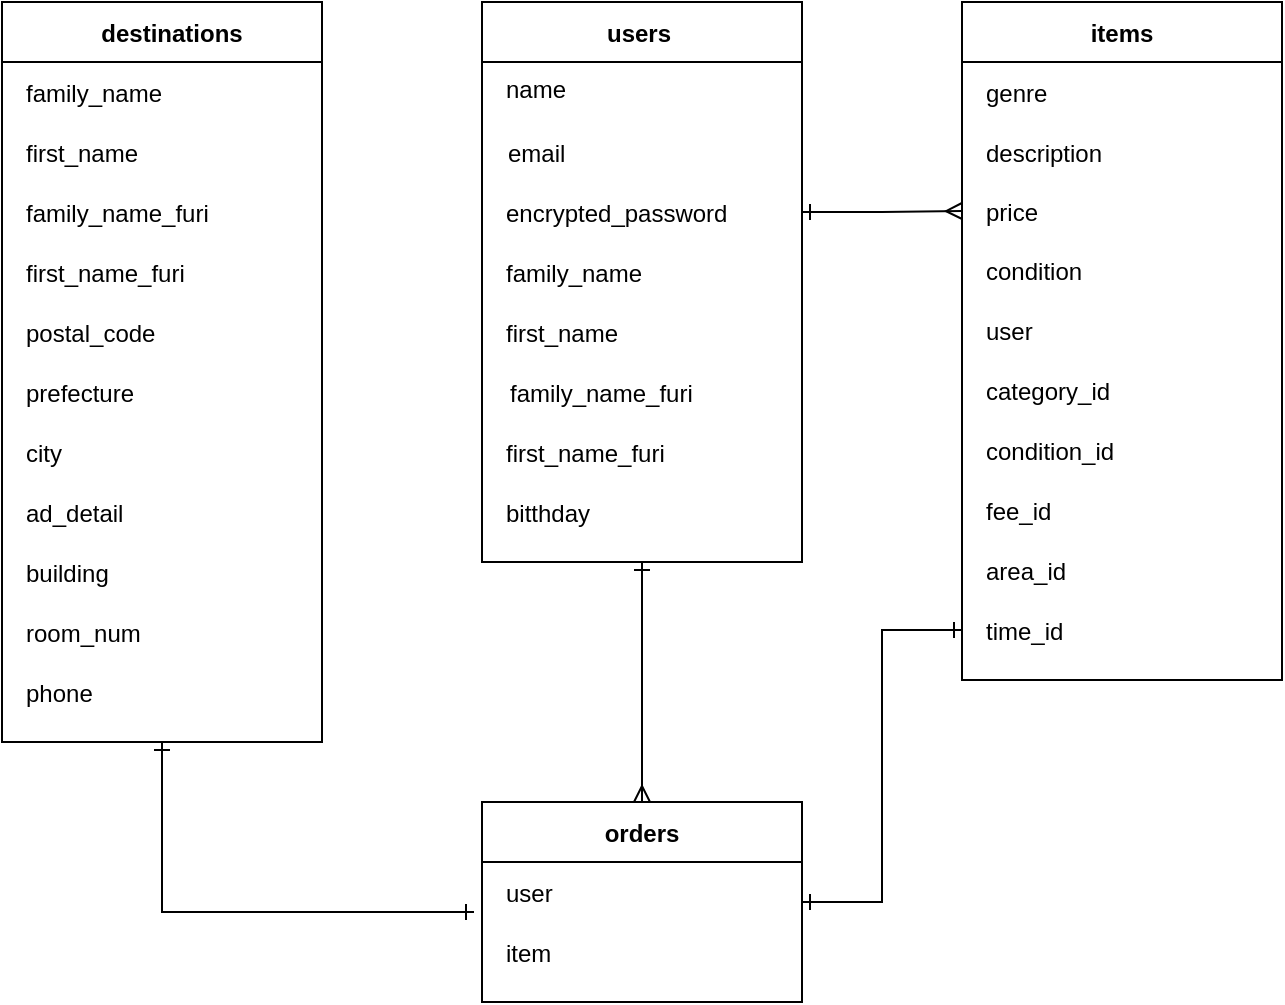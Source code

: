 <mxfile version="14.2.4" type="embed">
    <diagram id="ndYAzAPY2-if833t0blC" name="ページ1">
        <mxGraphModel dx="768" dy="569" grid="1" gridSize="10" guides="0" tooltips="1" connect="1" arrows="1" fold="1" page="1" pageScale="1" pageWidth="827" pageHeight="1169" math="0" shadow="0">
            <root>
                <mxCell id="GGizJYIZAuTWseqo5O5L-0"/>
                <mxCell id="GGizJYIZAuTWseqo5O5L-1" parent="GGizJYIZAuTWseqo5O5L-0"/>
                <mxCell id="5_7F9kkWYthdjwExuxbA-100" style="edgeStyle=orthogonalEdgeStyle;rounded=0;orthogonalLoop=1;jettySize=auto;html=1;exitX=0.5;exitY=1;exitDx=0;exitDy=0;entryX=0.5;entryY=0;entryDx=0;entryDy=0;startArrow=ERone;startFill=0;endArrow=ERmany;endFill=0;" edge="1" parent="GGizJYIZAuTWseqo5O5L-1" source="5_7F9kkWYthdjwExuxbA-0" target="5_7F9kkWYthdjwExuxbA-86">
                    <mxGeometry relative="1" as="geometry"/>
                </mxCell>
                <mxCell id="5_7F9kkWYthdjwExuxbA-0" value="users" style="shape=table;startSize=30;container=1;collapsible=1;childLayout=tableLayout;fixedRows=1;rowLines=0;fontStyle=1;align=center;resizeLast=1;spacingLeft=-3;" vertex="1" parent="GGizJYIZAuTWseqo5O5L-1">
                    <mxGeometry x="320" y="80" width="160" height="280" as="geometry"/>
                </mxCell>
                <mxCell id="5_7F9kkWYthdjwExuxbA-7" value="" style="shape=partialRectangle;collapsible=0;dropTarget=0;pointerEvents=0;fillColor=none;top=0;left=0;bottom=0;right=0;points=[[0,0.5],[1,0.5]];portConstraint=eastwest;" vertex="1" parent="5_7F9kkWYthdjwExuxbA-0">
                    <mxGeometry y="30" width="160" height="30" as="geometry"/>
                </mxCell>
                <mxCell id="5_7F9kkWYthdjwExuxbA-8" value="name&#10;" style="shape=partialRectangle;connectable=0;fillColor=none;top=0;left=0;bottom=0;right=0;editable=1;overflow=hidden;align=left;verticalAlign=top;spacingLeft=10;" vertex="1" parent="5_7F9kkWYthdjwExuxbA-7">
                    <mxGeometry width="160" height="30" as="geometry"/>
                </mxCell>
                <mxCell id="5_7F9kkWYthdjwExuxbA-10" value="" style="shape=partialRectangle;collapsible=0;dropTarget=0;pointerEvents=0;fillColor=none;top=0;left=0;bottom=0;right=0;points=[[0,0.5],[1,0.5]];portConstraint=eastwest;" vertex="1" parent="5_7F9kkWYthdjwExuxbA-0">
                    <mxGeometry y="60" width="160" height="30" as="geometry"/>
                </mxCell>
                <mxCell id="5_7F9kkWYthdjwExuxbA-11" value="email" style="shape=partialRectangle;connectable=0;fillColor=none;top=0;left=0;bottom=0;right=0;editable=1;overflow=hidden;align=left;spacingLeft=11;" vertex="1" parent="5_7F9kkWYthdjwExuxbA-10">
                    <mxGeometry width="160" height="30" as="geometry"/>
                </mxCell>
                <mxCell id="5_7F9kkWYthdjwExuxbA-13" value="" style="shape=partialRectangle;collapsible=0;dropTarget=0;pointerEvents=0;fillColor=none;top=0;left=0;bottom=0;right=0;points=[[0,0.5],[1,0.5]];portConstraint=eastwest;" vertex="1" parent="5_7F9kkWYthdjwExuxbA-0">
                    <mxGeometry y="90" width="160" height="30" as="geometry"/>
                </mxCell>
                <mxCell id="5_7F9kkWYthdjwExuxbA-14" value="encrypted_password" style="shape=partialRectangle;connectable=0;fillColor=none;top=0;left=0;bottom=0;right=0;editable=1;overflow=hidden;align=left;spacingLeft=10;" vertex="1" parent="5_7F9kkWYthdjwExuxbA-13">
                    <mxGeometry width="160" height="30" as="geometry"/>
                </mxCell>
                <mxCell id="5_7F9kkWYthdjwExuxbA-25" style="shape=partialRectangle;collapsible=0;dropTarget=0;pointerEvents=0;fillColor=none;top=0;left=0;bottom=0;right=0;points=[[0,0.5],[1,0.5]];portConstraint=eastwest;" vertex="1" parent="5_7F9kkWYthdjwExuxbA-0">
                    <mxGeometry y="120" width="160" height="30" as="geometry"/>
                </mxCell>
                <mxCell id="5_7F9kkWYthdjwExuxbA-26" value="family_name" style="shape=partialRectangle;connectable=0;fillColor=none;top=0;left=0;bottom=0;right=0;editable=1;overflow=hidden;align=left;spacingLeft=10;" vertex="1" parent="5_7F9kkWYthdjwExuxbA-25">
                    <mxGeometry width="160" height="30" as="geometry"/>
                </mxCell>
                <mxCell id="5_7F9kkWYthdjwExuxbA-21" style="shape=partialRectangle;collapsible=0;dropTarget=0;pointerEvents=0;fillColor=none;top=0;left=0;bottom=0;right=0;points=[[0,0.5],[1,0.5]];portConstraint=eastwest;" vertex="1" parent="5_7F9kkWYthdjwExuxbA-0">
                    <mxGeometry y="150" width="160" height="30" as="geometry"/>
                </mxCell>
                <mxCell id="5_7F9kkWYthdjwExuxbA-22" value="first_name" style="shape=partialRectangle;connectable=0;fillColor=none;top=0;left=0;bottom=0;right=0;editable=1;overflow=hidden;align=left;spacingLeft=10;" vertex="1" parent="5_7F9kkWYthdjwExuxbA-21">
                    <mxGeometry width="160" height="30" as="geometry"/>
                </mxCell>
                <mxCell id="5_7F9kkWYthdjwExuxbA-19" style="shape=partialRectangle;collapsible=0;dropTarget=0;pointerEvents=0;fillColor=none;top=0;left=0;bottom=0;right=0;points=[[0,0.5],[1,0.5]];portConstraint=eastwest;" vertex="1" parent="5_7F9kkWYthdjwExuxbA-0">
                    <mxGeometry y="180" width="160" height="30" as="geometry"/>
                </mxCell>
                <mxCell id="5_7F9kkWYthdjwExuxbA-20" value="family_name_furi" style="shape=partialRectangle;connectable=0;fillColor=none;top=0;left=0;bottom=0;right=0;editable=1;overflow=hidden;align=left;spacingLeft=12;" vertex="1" parent="5_7F9kkWYthdjwExuxbA-19">
                    <mxGeometry width="160" height="30" as="geometry"/>
                </mxCell>
                <mxCell id="5_7F9kkWYthdjwExuxbA-17" style="shape=partialRectangle;collapsible=0;dropTarget=0;pointerEvents=0;fillColor=none;top=0;left=0;bottom=0;right=0;points=[[0,0.5],[1,0.5]];portConstraint=eastwest;" vertex="1" parent="5_7F9kkWYthdjwExuxbA-0">
                    <mxGeometry y="210" width="160" height="30" as="geometry"/>
                </mxCell>
                <mxCell id="5_7F9kkWYthdjwExuxbA-18" value="first_name_furi" style="shape=partialRectangle;connectable=0;fillColor=none;top=0;left=0;bottom=0;right=0;editable=1;overflow=hidden;align=left;spacingLeft=10;" vertex="1" parent="5_7F9kkWYthdjwExuxbA-17">
                    <mxGeometry width="160" height="30" as="geometry"/>
                </mxCell>
                <mxCell id="5_7F9kkWYthdjwExuxbA-15" style="shape=partialRectangle;collapsible=0;dropTarget=0;pointerEvents=0;fillColor=none;top=0;left=0;bottom=0;right=0;points=[[0,0.5],[1,0.5]];portConstraint=eastwest;" vertex="1" parent="5_7F9kkWYthdjwExuxbA-0">
                    <mxGeometry y="240" width="160" height="30" as="geometry"/>
                </mxCell>
                <mxCell id="5_7F9kkWYthdjwExuxbA-16" value="bitthday" style="shape=partialRectangle;connectable=0;fillColor=none;top=0;left=0;bottom=0;right=0;editable=1;overflow=hidden;spacingLeft=10;align=left;" vertex="1" parent="5_7F9kkWYthdjwExuxbA-15">
                    <mxGeometry width="160" height="30" as="geometry"/>
                </mxCell>
                <mxCell id="5_7F9kkWYthdjwExuxbA-104" style="edgeStyle=orthogonalEdgeStyle;rounded=0;orthogonalLoop=1;jettySize=auto;html=1;exitX=0.5;exitY=1;exitDx=0;exitDy=0;entryX=-0.025;entryY=0.833;entryDx=0;entryDy=0;entryPerimeter=0;startArrow=ERone;startFill=0;endArrow=ERone;endFill=0;" edge="1" parent="GGizJYIZAuTWseqo5O5L-1" source="5_7F9kkWYthdjwExuxbA-27" target="5_7F9kkWYthdjwExuxbA-87">
                    <mxGeometry relative="1" as="geometry"/>
                </mxCell>
                <mxCell id="5_7F9kkWYthdjwExuxbA-27" value="destinations" style="shape=table;startSize=30;container=1;collapsible=1;childLayout=tableLayout;fixedRows=1;rowLines=0;fontStyle=1;align=center;resizeLast=1;spacingLeft=10;" vertex="1" parent="GGizJYIZAuTWseqo5O5L-1">
                    <mxGeometry x="80" y="80" width="160" height="370" as="geometry"/>
                </mxCell>
                <mxCell id="5_7F9kkWYthdjwExuxbA-30" value="" style="shape=partialRectangle;collapsible=0;dropTarget=0;pointerEvents=0;fillColor=none;top=0;left=0;bottom=0;right=0;points=[[0,0.5],[1,0.5]];portConstraint=eastwest;" vertex="1" parent="5_7F9kkWYthdjwExuxbA-27">
                    <mxGeometry y="30" width="160" height="30" as="geometry"/>
                </mxCell>
                <mxCell id="5_7F9kkWYthdjwExuxbA-31" value="family_name" style="shape=partialRectangle;connectable=0;fillColor=none;top=0;left=0;bottom=0;right=0;editable=1;overflow=hidden;align=left;spacingLeft=10;" vertex="1" parent="5_7F9kkWYthdjwExuxbA-30">
                    <mxGeometry width="160" height="30" as="geometry"/>
                </mxCell>
                <mxCell id="5_7F9kkWYthdjwExuxbA-32" value="" style="shape=partialRectangle;collapsible=0;dropTarget=0;pointerEvents=0;fillColor=none;top=0;left=0;bottom=0;right=0;points=[[0,0.5],[1,0.5]];portConstraint=eastwest;" vertex="1" parent="5_7F9kkWYthdjwExuxbA-27">
                    <mxGeometry y="60" width="160" height="30" as="geometry"/>
                </mxCell>
                <mxCell id="5_7F9kkWYthdjwExuxbA-33" value="first_name" style="shape=partialRectangle;connectable=0;fillColor=none;top=0;left=0;bottom=0;right=0;editable=1;overflow=hidden;align=left;spacingLeft=10;" vertex="1" parent="5_7F9kkWYthdjwExuxbA-32">
                    <mxGeometry width="160" height="30" as="geometry"/>
                </mxCell>
                <mxCell id="5_7F9kkWYthdjwExuxbA-34" style="shape=partialRectangle;collapsible=0;dropTarget=0;pointerEvents=0;fillColor=none;top=0;left=0;bottom=0;right=0;points=[[0,0.5],[1,0.5]];portConstraint=eastwest;" vertex="1" parent="5_7F9kkWYthdjwExuxbA-27">
                    <mxGeometry y="90" width="160" height="30" as="geometry"/>
                </mxCell>
                <mxCell id="5_7F9kkWYthdjwExuxbA-35" value="family_name_furi" style="shape=partialRectangle;connectable=0;fillColor=none;top=0;left=0;bottom=0;right=0;editable=1;overflow=hidden;align=left;spacingLeft=10;" vertex="1" parent="5_7F9kkWYthdjwExuxbA-34">
                    <mxGeometry width="160" height="30" as="geometry"/>
                </mxCell>
                <mxCell id="5_7F9kkWYthdjwExuxbA-36" style="shape=partialRectangle;collapsible=0;dropTarget=0;pointerEvents=0;fillColor=none;top=0;left=0;bottom=0;right=0;points=[[0,0.5],[1,0.5]];portConstraint=eastwest;" vertex="1" parent="5_7F9kkWYthdjwExuxbA-27">
                    <mxGeometry y="120" width="160" height="30" as="geometry"/>
                </mxCell>
                <mxCell id="5_7F9kkWYthdjwExuxbA-37" value="first_name_furi" style="shape=partialRectangle;connectable=0;fillColor=none;top=0;left=0;bottom=0;right=0;editable=1;overflow=hidden;align=left;spacingLeft=10;" vertex="1" parent="5_7F9kkWYthdjwExuxbA-36">
                    <mxGeometry width="160" height="30" as="geometry"/>
                </mxCell>
                <mxCell id="5_7F9kkWYthdjwExuxbA-38" style="shape=partialRectangle;collapsible=0;dropTarget=0;pointerEvents=0;fillColor=none;top=0;left=0;bottom=0;right=0;points=[[0,0.5],[1,0.5]];portConstraint=eastwest;" vertex="1" parent="5_7F9kkWYthdjwExuxbA-27">
                    <mxGeometry y="150" width="160" height="30" as="geometry"/>
                </mxCell>
                <mxCell id="5_7F9kkWYthdjwExuxbA-39" value="postal_code" style="shape=partialRectangle;connectable=0;fillColor=none;top=0;left=0;bottom=0;right=0;editable=1;overflow=hidden;align=left;spacingLeft=10;" vertex="1" parent="5_7F9kkWYthdjwExuxbA-38">
                    <mxGeometry width="160" height="30" as="geometry"/>
                </mxCell>
                <mxCell id="5_7F9kkWYthdjwExuxbA-40" style="shape=partialRectangle;collapsible=0;dropTarget=0;pointerEvents=0;fillColor=none;top=0;left=0;bottom=0;right=0;points=[[0,0.5],[1,0.5]];portConstraint=eastwest;" vertex="1" parent="5_7F9kkWYthdjwExuxbA-27">
                    <mxGeometry y="180" width="160" height="30" as="geometry"/>
                </mxCell>
                <mxCell id="5_7F9kkWYthdjwExuxbA-41" value="prefecture" style="shape=partialRectangle;connectable=0;fillColor=none;top=0;left=0;bottom=0;right=0;editable=1;overflow=hidden;align=left;spacingLeft=10;" vertex="1" parent="5_7F9kkWYthdjwExuxbA-40">
                    <mxGeometry width="160" height="30" as="geometry"/>
                </mxCell>
                <mxCell id="5_7F9kkWYthdjwExuxbA-116" style="shape=partialRectangle;collapsible=0;dropTarget=0;pointerEvents=0;fillColor=none;top=0;left=0;bottom=0;right=0;points=[[0,0.5],[1,0.5]];portConstraint=eastwest;" vertex="1" parent="5_7F9kkWYthdjwExuxbA-27">
                    <mxGeometry y="210" width="160" height="30" as="geometry"/>
                </mxCell>
                <mxCell id="5_7F9kkWYthdjwExuxbA-117" value="city" style="shape=partialRectangle;connectable=0;fillColor=none;top=0;left=0;bottom=0;right=0;editable=1;overflow=hidden;align=left;spacingLeft=10;" vertex="1" parent="5_7F9kkWYthdjwExuxbA-116">
                    <mxGeometry width="160" height="30" as="geometry"/>
                </mxCell>
                <mxCell id="5_7F9kkWYthdjwExuxbA-114" style="shape=partialRectangle;collapsible=0;dropTarget=0;pointerEvents=0;fillColor=none;top=0;left=0;bottom=0;right=0;points=[[0,0.5],[1,0.5]];portConstraint=eastwest;" vertex="1" parent="5_7F9kkWYthdjwExuxbA-27">
                    <mxGeometry y="240" width="160" height="30" as="geometry"/>
                </mxCell>
                <mxCell id="5_7F9kkWYthdjwExuxbA-115" value="ad_detail" style="shape=partialRectangle;connectable=0;fillColor=none;top=0;left=0;bottom=0;right=0;editable=1;overflow=hidden;align=left;spacingLeft=10;" vertex="1" parent="5_7F9kkWYthdjwExuxbA-114">
                    <mxGeometry width="160" height="30" as="geometry"/>
                </mxCell>
                <mxCell id="5_7F9kkWYthdjwExuxbA-112" style="shape=partialRectangle;collapsible=0;dropTarget=0;pointerEvents=0;fillColor=none;top=0;left=0;bottom=0;right=0;points=[[0,0.5],[1,0.5]];portConstraint=eastwest;" vertex="1" parent="5_7F9kkWYthdjwExuxbA-27">
                    <mxGeometry y="270" width="160" height="30" as="geometry"/>
                </mxCell>
                <mxCell id="5_7F9kkWYthdjwExuxbA-113" value="building" style="shape=partialRectangle;connectable=0;fillColor=none;top=0;left=0;bottom=0;right=0;editable=1;overflow=hidden;align=left;spacingLeft=10;" vertex="1" parent="5_7F9kkWYthdjwExuxbA-112">
                    <mxGeometry width="160" height="30" as="geometry"/>
                </mxCell>
                <mxCell id="5_7F9kkWYthdjwExuxbA-110" style="shape=partialRectangle;collapsible=0;dropTarget=0;pointerEvents=0;fillColor=none;top=0;left=0;bottom=0;right=0;points=[[0,0.5],[1,0.5]];portConstraint=eastwest;" vertex="1" parent="5_7F9kkWYthdjwExuxbA-27">
                    <mxGeometry y="300" width="160" height="30" as="geometry"/>
                </mxCell>
                <mxCell id="5_7F9kkWYthdjwExuxbA-111" value="room_num" style="shape=partialRectangle;connectable=0;fillColor=none;top=0;left=0;bottom=0;right=0;editable=1;overflow=hidden;align=left;spacingLeft=10;" vertex="1" parent="5_7F9kkWYthdjwExuxbA-110">
                    <mxGeometry width="160" height="30" as="geometry"/>
                </mxCell>
                <mxCell id="5_7F9kkWYthdjwExuxbA-42" style="shape=partialRectangle;collapsible=0;dropTarget=0;pointerEvents=0;fillColor=none;top=0;left=0;bottom=0;right=0;points=[[0,0.5],[1,0.5]];portConstraint=eastwest;" vertex="1" parent="5_7F9kkWYthdjwExuxbA-27">
                    <mxGeometry y="330" width="160" height="30" as="geometry"/>
                </mxCell>
                <mxCell id="5_7F9kkWYthdjwExuxbA-43" value="phone" style="shape=partialRectangle;connectable=0;fillColor=none;top=0;left=0;bottom=0;right=0;editable=1;overflow=hidden;align=left;spacingLeft=10;" vertex="1" parent="5_7F9kkWYthdjwExuxbA-42">
                    <mxGeometry width="160" height="30" as="geometry"/>
                </mxCell>
                <mxCell id="5_7F9kkWYthdjwExuxbA-46" value="items" style="shape=table;startSize=30;container=1;collapsible=1;childLayout=tableLayout;fixedRows=1;rowLines=0;fontStyle=1;align=center;resizeLast=1;" vertex="1" parent="GGizJYIZAuTWseqo5O5L-1">
                    <mxGeometry x="560" y="80" width="160" height="339" as="geometry"/>
                </mxCell>
                <mxCell id="5_7F9kkWYthdjwExuxbA-47" value="" style="shape=partialRectangle;collapsible=0;dropTarget=0;pointerEvents=0;fillColor=none;top=0;left=0;bottom=0;right=0;points=[[0,0.5],[1,0.5]];portConstraint=eastwest;align=left;spacingLeft=10;" vertex="1" parent="5_7F9kkWYthdjwExuxbA-46">
                    <mxGeometry y="30" width="160" height="30" as="geometry"/>
                </mxCell>
                <mxCell id="5_7F9kkWYthdjwExuxbA-48" value="genre" style="shape=partialRectangle;connectable=0;fillColor=none;top=0;left=0;bottom=0;right=0;editable=1;overflow=hidden;align=left;spacingLeft=10;" vertex="1" parent="5_7F9kkWYthdjwExuxbA-47">
                    <mxGeometry width="160" height="30" as="geometry"/>
                </mxCell>
                <mxCell id="5_7F9kkWYthdjwExuxbA-49" value="" style="shape=partialRectangle;collapsible=0;dropTarget=0;pointerEvents=0;fillColor=none;top=0;left=0;bottom=0;right=0;points=[[0,0.5],[1,0.5]];portConstraint=eastwest;" vertex="1" parent="5_7F9kkWYthdjwExuxbA-46">
                    <mxGeometry y="60" width="160" height="30" as="geometry"/>
                </mxCell>
                <mxCell id="5_7F9kkWYthdjwExuxbA-50" value="description" style="shape=partialRectangle;connectable=0;fillColor=none;top=0;left=0;bottom=0;right=0;editable=1;overflow=hidden;align=left;spacingLeft=10;" vertex="1" parent="5_7F9kkWYthdjwExuxbA-49">
                    <mxGeometry width="160" height="30" as="geometry"/>
                </mxCell>
                <mxCell id="5_7F9kkWYthdjwExuxbA-51" value="" style="shape=partialRectangle;collapsible=0;dropTarget=0;pointerEvents=0;fillColor=none;top=0;left=0;bottom=0;right=0;points=[[0,0.5],[1,0.5]];portConstraint=eastwest;" vertex="1" parent="5_7F9kkWYthdjwExuxbA-46">
                    <mxGeometry y="90" width="160" height="29" as="geometry"/>
                </mxCell>
                <mxCell id="5_7F9kkWYthdjwExuxbA-52" value="price" style="shape=partialRectangle;connectable=0;fillColor=none;top=0;left=0;bottom=0;right=0;editable=1;overflow=hidden;align=left;spacingLeft=10;" vertex="1" parent="5_7F9kkWYthdjwExuxbA-51">
                    <mxGeometry width="160" height="29" as="geometry"/>
                </mxCell>
                <mxCell id="5_7F9kkWYthdjwExuxbA-53" style="shape=partialRectangle;collapsible=0;dropTarget=0;pointerEvents=0;fillColor=none;top=0;left=0;bottom=0;right=0;points=[[0,0.5],[1,0.5]];portConstraint=eastwest;" vertex="1" parent="5_7F9kkWYthdjwExuxbA-46">
                    <mxGeometry y="119" width="160" height="30" as="geometry"/>
                </mxCell>
                <mxCell id="5_7F9kkWYthdjwExuxbA-54" value="condition" style="shape=partialRectangle;connectable=0;fillColor=none;top=0;left=0;bottom=0;right=0;editable=1;overflow=hidden;align=left;spacingLeft=10;" vertex="1" parent="5_7F9kkWYthdjwExuxbA-53">
                    <mxGeometry width="160" height="30" as="geometry"/>
                </mxCell>
                <mxCell id="5_7F9kkWYthdjwExuxbA-55" style="shape=partialRectangle;collapsible=0;dropTarget=0;pointerEvents=0;fillColor=none;top=0;left=0;bottom=0;right=0;points=[[0,0.5],[1,0.5]];portConstraint=eastwest;" vertex="1" parent="5_7F9kkWYthdjwExuxbA-46">
                    <mxGeometry y="149" width="160" height="30" as="geometry"/>
                </mxCell>
                <mxCell id="5_7F9kkWYthdjwExuxbA-56" value="user" style="shape=partialRectangle;connectable=0;fillColor=none;top=0;left=0;bottom=0;right=0;editable=1;overflow=hidden;align=left;spacingLeft=10;" vertex="1" parent="5_7F9kkWYthdjwExuxbA-55">
                    <mxGeometry width="160" height="30" as="geometry"/>
                </mxCell>
                <mxCell id="5_7F9kkWYthdjwExuxbA-57" style="shape=partialRectangle;collapsible=0;dropTarget=0;pointerEvents=0;fillColor=none;top=0;left=0;bottom=0;right=0;points=[[0,0.5],[1,0.5]];portConstraint=eastwest;" vertex="1" parent="5_7F9kkWYthdjwExuxbA-46">
                    <mxGeometry y="179" width="160" height="30" as="geometry"/>
                </mxCell>
                <mxCell id="5_7F9kkWYthdjwExuxbA-58" value="category_id" style="shape=partialRectangle;connectable=0;fillColor=none;top=0;left=0;bottom=0;right=0;editable=1;overflow=hidden;align=left;spacingLeft=10;" vertex="1" parent="5_7F9kkWYthdjwExuxbA-57">
                    <mxGeometry width="160" height="30" as="geometry"/>
                </mxCell>
                <mxCell id="5_7F9kkWYthdjwExuxbA-59" style="shape=partialRectangle;collapsible=0;dropTarget=0;pointerEvents=0;fillColor=none;top=0;left=0;bottom=0;right=0;points=[[0,0.5],[1,0.5]];portConstraint=eastwest;" vertex="1" parent="5_7F9kkWYthdjwExuxbA-46">
                    <mxGeometry y="209" width="160" height="30" as="geometry"/>
                </mxCell>
                <mxCell id="5_7F9kkWYthdjwExuxbA-60" value="condition_id" style="shape=partialRectangle;connectable=0;fillColor=none;top=0;left=0;bottom=0;right=0;editable=1;overflow=hidden;align=left;spacingLeft=10;" vertex="1" parent="5_7F9kkWYthdjwExuxbA-59">
                    <mxGeometry width="160" height="30" as="geometry"/>
                </mxCell>
                <mxCell id="5_7F9kkWYthdjwExuxbA-61" style="shape=partialRectangle;collapsible=0;dropTarget=0;pointerEvents=0;fillColor=none;top=0;left=0;bottom=0;right=0;points=[[0,0.5],[1,0.5]];portConstraint=eastwest;" vertex="1" parent="5_7F9kkWYthdjwExuxbA-46">
                    <mxGeometry y="239" width="160" height="30" as="geometry"/>
                </mxCell>
                <mxCell id="5_7F9kkWYthdjwExuxbA-62" value="fee_id" style="shape=partialRectangle;connectable=0;fillColor=none;top=0;left=0;bottom=0;right=0;editable=1;overflow=hidden;align=left;spacingLeft=10;" vertex="1" parent="5_7F9kkWYthdjwExuxbA-61">
                    <mxGeometry width="160" height="30" as="geometry"/>
                </mxCell>
                <mxCell id="5_7F9kkWYthdjwExuxbA-97" style="shape=partialRectangle;collapsible=0;dropTarget=0;pointerEvents=0;fillColor=none;top=0;left=0;bottom=0;right=0;points=[[0,0.5],[1,0.5]];portConstraint=eastwest;" vertex="1" parent="5_7F9kkWYthdjwExuxbA-46">
                    <mxGeometry y="269" width="160" height="30" as="geometry"/>
                </mxCell>
                <mxCell id="5_7F9kkWYthdjwExuxbA-98" value="area_id" style="shape=partialRectangle;connectable=0;fillColor=none;top=0;left=0;bottom=0;right=0;editable=1;overflow=hidden;align=left;spacingLeft=10;" vertex="1" parent="5_7F9kkWYthdjwExuxbA-97">
                    <mxGeometry width="160" height="30" as="geometry"/>
                </mxCell>
                <mxCell id="5_7F9kkWYthdjwExuxbA-63" style="shape=partialRectangle;collapsible=0;dropTarget=0;pointerEvents=0;fillColor=none;top=0;left=0;bottom=0;right=0;points=[[0,0.5],[1,0.5]];portConstraint=eastwest;" vertex="1" parent="5_7F9kkWYthdjwExuxbA-46">
                    <mxGeometry y="299" width="160" height="30" as="geometry"/>
                </mxCell>
                <mxCell id="5_7F9kkWYthdjwExuxbA-64" value="time_id" style="shape=partialRectangle;connectable=0;fillColor=none;top=0;left=0;bottom=0;right=0;editable=1;overflow=hidden;align=left;spacingLeft=10;" vertex="1" parent="5_7F9kkWYthdjwExuxbA-63">
                    <mxGeometry width="160" height="30" as="geometry"/>
                </mxCell>
                <mxCell id="5_7F9kkWYthdjwExuxbA-86" value="orders" style="shape=table;startSize=30;container=1;collapsible=1;childLayout=tableLayout;fixedRows=1;rowLines=0;fontStyle=1;align=center;resizeLast=1;" vertex="1" parent="GGizJYIZAuTWseqo5O5L-1">
                    <mxGeometry x="320" y="480" width="160" height="100" as="geometry"/>
                </mxCell>
                <mxCell id="5_7F9kkWYthdjwExuxbA-87" value="" style="shape=partialRectangle;collapsible=0;dropTarget=0;pointerEvents=0;fillColor=none;top=0;left=0;bottom=0;right=0;points=[[0,0.5],[1,0.5]];portConstraint=eastwest;" vertex="1" parent="5_7F9kkWYthdjwExuxbA-86">
                    <mxGeometry y="30" width="160" height="30" as="geometry"/>
                </mxCell>
                <mxCell id="5_7F9kkWYthdjwExuxbA-88" value="user" style="shape=partialRectangle;connectable=0;fillColor=none;top=0;left=0;bottom=0;right=0;editable=1;overflow=hidden;align=left;spacingLeft=10;" vertex="1" parent="5_7F9kkWYthdjwExuxbA-87">
                    <mxGeometry width="160" height="30" as="geometry"/>
                </mxCell>
                <mxCell id="5_7F9kkWYthdjwExuxbA-89" value="" style="shape=partialRectangle;collapsible=0;dropTarget=0;pointerEvents=0;fillColor=none;top=0;left=0;bottom=0;right=0;points=[[0,0.5],[1,0.5]];portConstraint=eastwest;" vertex="1" parent="5_7F9kkWYthdjwExuxbA-86">
                    <mxGeometry y="60" width="160" height="30" as="geometry"/>
                </mxCell>
                <mxCell id="5_7F9kkWYthdjwExuxbA-90" value="item" style="shape=partialRectangle;connectable=0;fillColor=none;top=0;left=0;bottom=0;right=0;editable=1;overflow=hidden;align=left;spacingLeft=10;" vertex="1" parent="5_7F9kkWYthdjwExuxbA-89">
                    <mxGeometry width="160" height="30" as="geometry"/>
                </mxCell>
                <mxCell id="5_7F9kkWYthdjwExuxbA-102" style="edgeStyle=elbowEdgeStyle;rounded=0;orthogonalLoop=1;jettySize=auto;html=1;exitX=1;exitY=0.5;exitDx=0;exitDy=0;entryX=0;entryY=0.5;entryDx=0;entryDy=0;startArrow=ERone;startFill=0;endArrow=ERmany;endFill=0;" edge="1" parent="GGizJYIZAuTWseqo5O5L-1" source="5_7F9kkWYthdjwExuxbA-13" target="5_7F9kkWYthdjwExuxbA-51">
                    <mxGeometry relative="1" as="geometry"/>
                </mxCell>
                <mxCell id="5_7F9kkWYthdjwExuxbA-103" style="edgeStyle=elbowEdgeStyle;rounded=0;orthogonalLoop=1;jettySize=auto;html=1;exitX=0;exitY=0.5;exitDx=0;exitDy=0;startArrow=ERone;startFill=0;endArrow=ERone;endFill=0;" edge="1" parent="GGizJYIZAuTWseqo5O5L-1" source="5_7F9kkWYthdjwExuxbA-63" target="5_7F9kkWYthdjwExuxbA-86">
                    <mxGeometry relative="1" as="geometry"/>
                </mxCell>
            </root>
        </mxGraphModel>
    </diagram>
</mxfile>